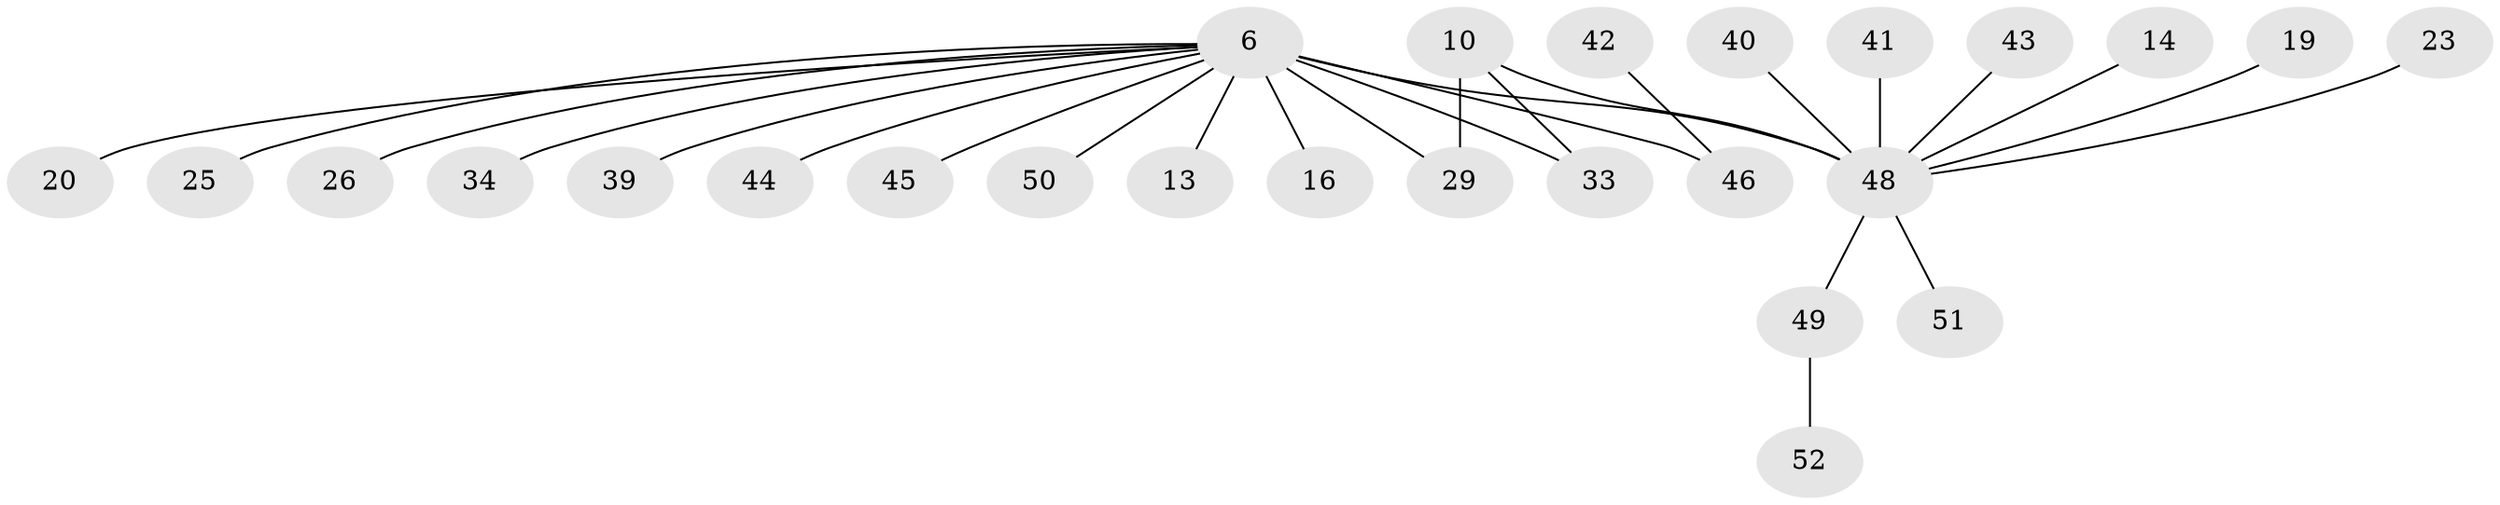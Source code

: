 // original degree distribution, {9: 0.038461538461538464, 5: 0.057692307692307696, 7: 0.057692307692307696, 3: 0.057692307692307696, 4: 0.07692307692307693, 1: 0.4807692307692308, 2: 0.23076923076923078}
// Generated by graph-tools (version 1.1) at 2025/55/03/09/25 04:55:18]
// undirected, 26 vertices, 27 edges
graph export_dot {
graph [start="1"]
  node [color=gray90,style=filled];
  6 [super="+4+2"];
  10;
  13;
  14;
  16;
  19;
  20 [super="+15"];
  23;
  25;
  26;
  29;
  33;
  34;
  39 [super="+5"];
  40;
  41 [super="+38"];
  42;
  43;
  44;
  45 [super="+31"];
  46 [super="+35"];
  48 [super="+32+9"];
  49 [super="+36+37+47"];
  50 [super="+27"];
  51;
  52;
  6 -- 26;
  6 -- 16 [weight=2];
  6 -- 29;
  6 -- 39 [weight=2];
  6 -- 33;
  6 -- 34;
  6 -- 44;
  6 -- 13;
  6 -- 50 [weight=2];
  6 -- 25;
  6 -- 20;
  6 -- 46;
  6 -- 45;
  6 -- 48 [weight=6];
  10 -- 29;
  10 -- 33;
  10 -- 48 [weight=2];
  14 -- 48 [weight=2];
  19 -- 48;
  23 -- 48 [weight=2];
  40 -- 48;
  41 -- 48;
  42 -- 46;
  43 -- 48;
  48 -- 49;
  48 -- 51;
  49 -- 52;
}
